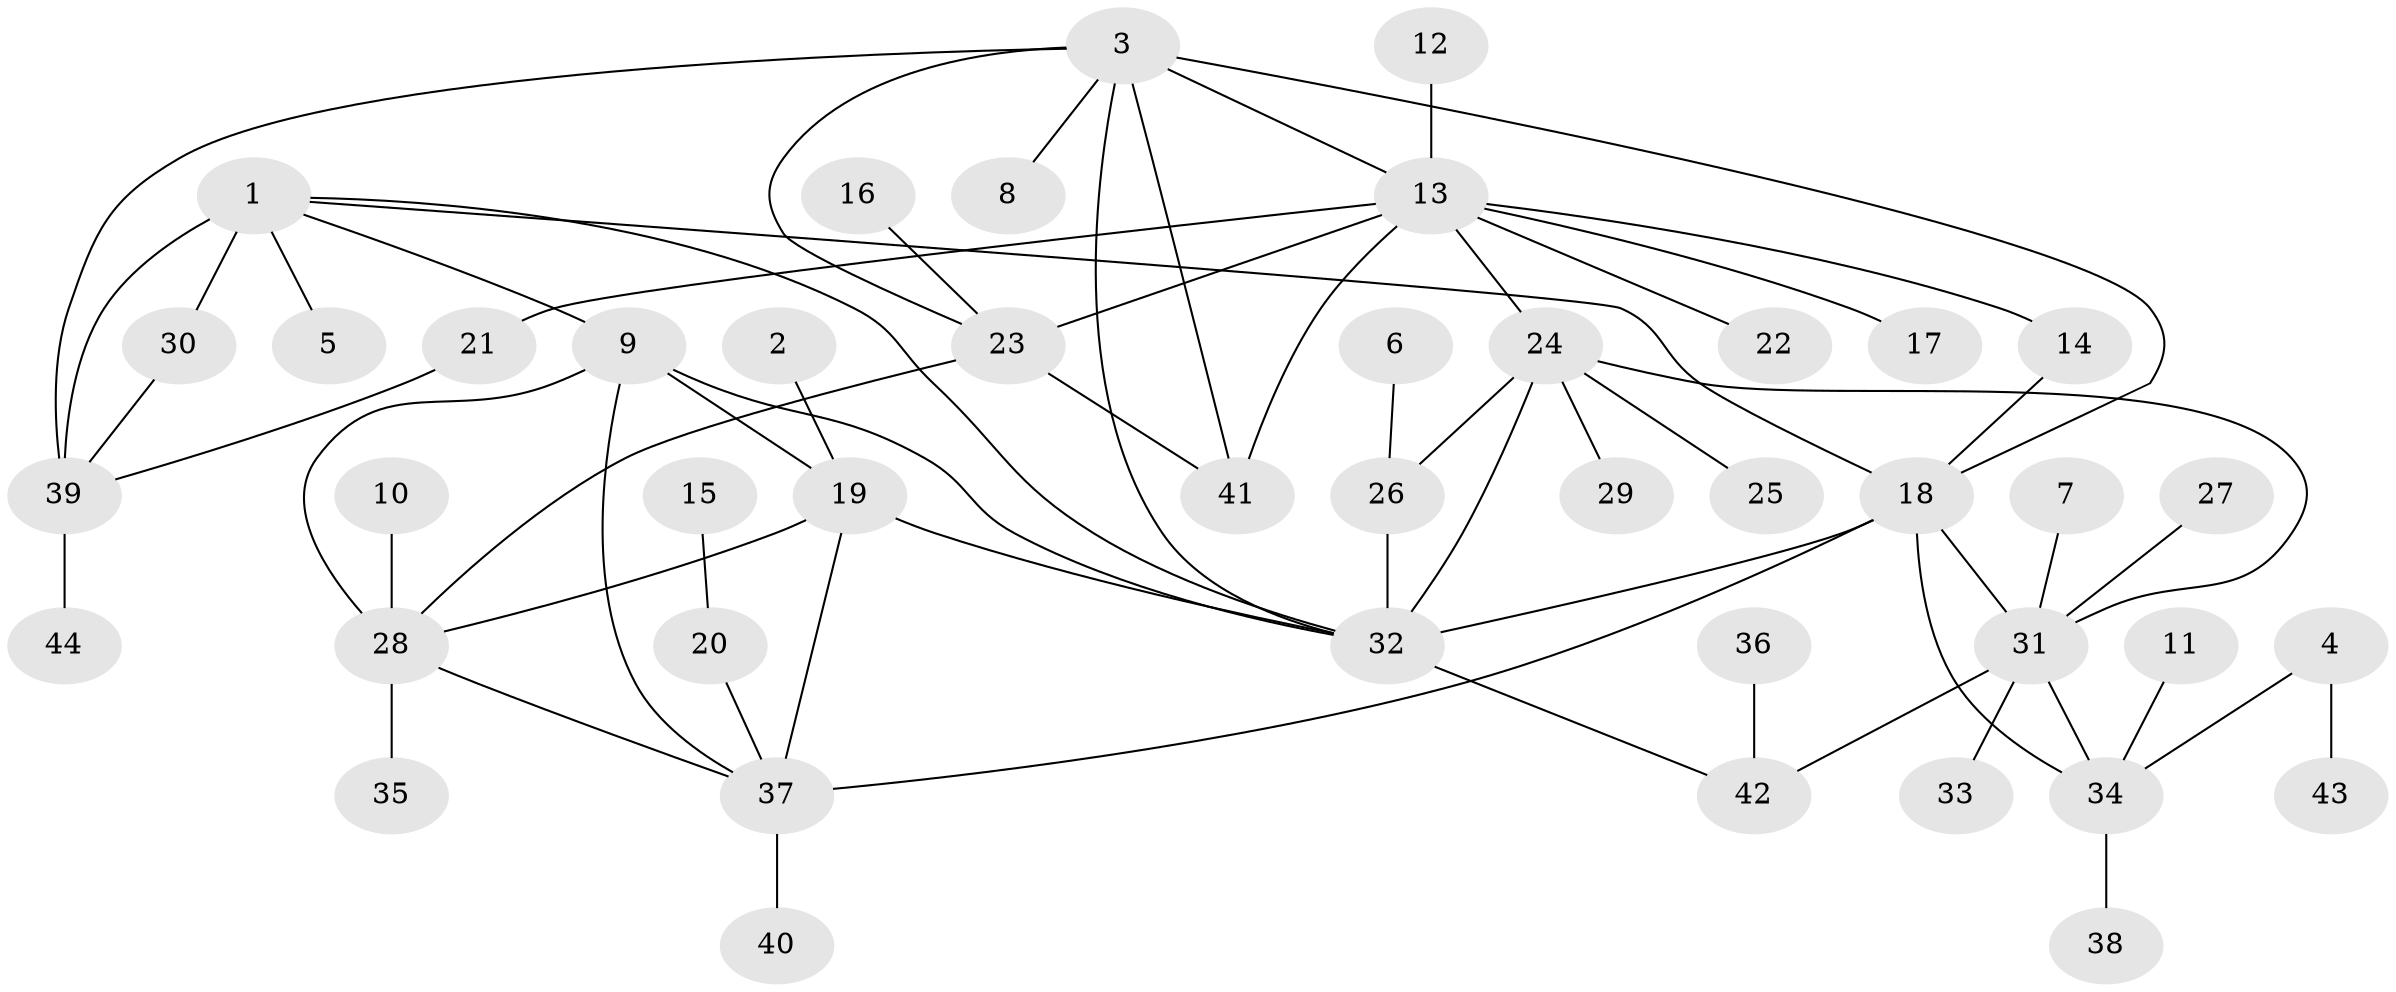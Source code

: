 // original degree distribution, {8: 0.045454545454545456, 7: 0.045454545454545456, 5: 0.07954545454545454, 4: 0.03409090909090909, 11: 0.022727272727272728, 6: 0.011363636363636364, 10: 0.011363636363636364, 2: 0.2159090909090909, 1: 0.5340909090909091}
// Generated by graph-tools (version 1.1) at 2025/02/03/09/25 03:02:44]
// undirected, 44 vertices, 64 edges
graph export_dot {
graph [start="1"]
  node [color=gray90,style=filled];
  1;
  2;
  3;
  4;
  5;
  6;
  7;
  8;
  9;
  10;
  11;
  12;
  13;
  14;
  15;
  16;
  17;
  18;
  19;
  20;
  21;
  22;
  23;
  24;
  25;
  26;
  27;
  28;
  29;
  30;
  31;
  32;
  33;
  34;
  35;
  36;
  37;
  38;
  39;
  40;
  41;
  42;
  43;
  44;
  1 -- 5 [weight=1.0];
  1 -- 9 [weight=1.0];
  1 -- 18 [weight=1.0];
  1 -- 30 [weight=2.0];
  1 -- 32 [weight=1.0];
  1 -- 39 [weight=2.0];
  2 -- 19 [weight=1.0];
  3 -- 8 [weight=1.0];
  3 -- 13 [weight=1.0];
  3 -- 18 [weight=1.0];
  3 -- 23 [weight=1.0];
  3 -- 32 [weight=1.0];
  3 -- 39 [weight=1.0];
  3 -- 41 [weight=1.0];
  4 -- 34 [weight=1.0];
  4 -- 43 [weight=1.0];
  6 -- 26 [weight=1.0];
  7 -- 31 [weight=1.0];
  9 -- 19 [weight=1.0];
  9 -- 28 [weight=1.0];
  9 -- 32 [weight=1.0];
  9 -- 37 [weight=1.0];
  10 -- 28 [weight=1.0];
  11 -- 34 [weight=1.0];
  12 -- 13 [weight=1.0];
  13 -- 14 [weight=1.0];
  13 -- 17 [weight=1.0];
  13 -- 21 [weight=1.0];
  13 -- 22 [weight=1.0];
  13 -- 23 [weight=1.0];
  13 -- 24 [weight=1.0];
  13 -- 41 [weight=1.0];
  14 -- 18 [weight=1.0];
  15 -- 20 [weight=1.0];
  16 -- 23 [weight=1.0];
  18 -- 31 [weight=2.0];
  18 -- 32 [weight=1.0];
  18 -- 34 [weight=2.0];
  18 -- 37 [weight=2.0];
  19 -- 28 [weight=1.0];
  19 -- 32 [weight=1.0];
  19 -- 37 [weight=1.0];
  20 -- 37 [weight=1.0];
  21 -- 39 [weight=1.0];
  23 -- 28 [weight=1.0];
  23 -- 41 [weight=1.0];
  24 -- 25 [weight=1.0];
  24 -- 26 [weight=2.0];
  24 -- 29 [weight=1.0];
  24 -- 31 [weight=1.0];
  24 -- 32 [weight=2.0];
  26 -- 32 [weight=1.0];
  27 -- 31 [weight=1.0];
  28 -- 35 [weight=1.0];
  28 -- 37 [weight=1.0];
  30 -- 39 [weight=1.0];
  31 -- 33 [weight=1.0];
  31 -- 34 [weight=1.0];
  31 -- 42 [weight=1.0];
  32 -- 42 [weight=1.0];
  34 -- 38 [weight=1.0];
  36 -- 42 [weight=1.0];
  37 -- 40 [weight=1.0];
  39 -- 44 [weight=1.0];
}
